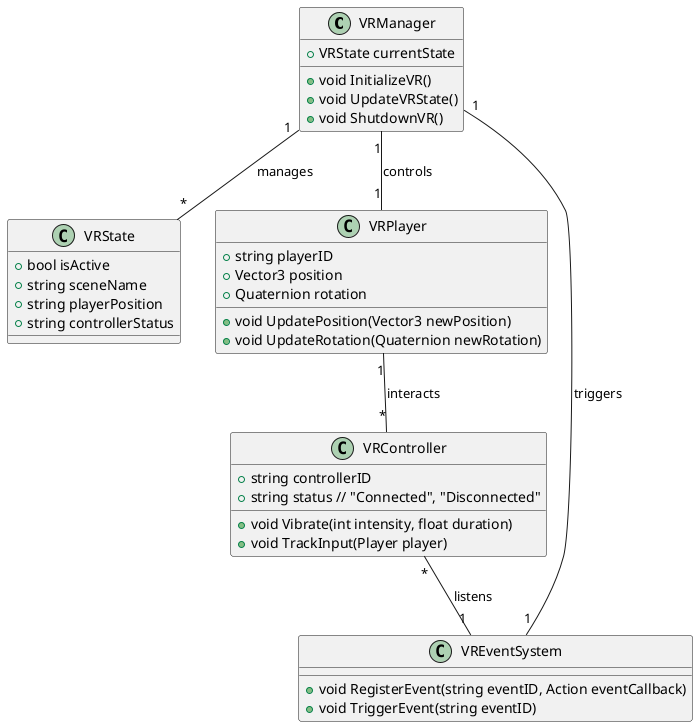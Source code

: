 @startuml

class VRManager {
    + void InitializeVR()
    + void UpdateVRState()
    + void ShutdownVR()
    + VRState currentState
}

class VRState {
    + bool isActive
    + string sceneName
    + string playerPosition
    + string controllerStatus
}

class VRController {
    + string controllerID
    + string status // "Connected", "Disconnected"
    + void Vibrate(int intensity, float duration)
    + void TrackInput(Player player)
}

class VRPlayer {
    + string playerID
    + Vector3 position
    + Quaternion rotation
    + void UpdatePosition(Vector3 newPosition)
    + void UpdateRotation(Quaternion newRotation)
}

class VREventSystem {
    + void RegisterEvent(string eventID, Action eventCallback)
    + void TriggerEvent(string eventID)
}

VRManager "1" -- "*" VRState : manages
VRManager "1" -- "1" VREventSystem : triggers
VRManager "1" -- "1" VRPlayer : controls
VRPlayer "1" -- "*" VRController : interacts
VRController "*" -- "1" VREventSystem : listens

@enduml
